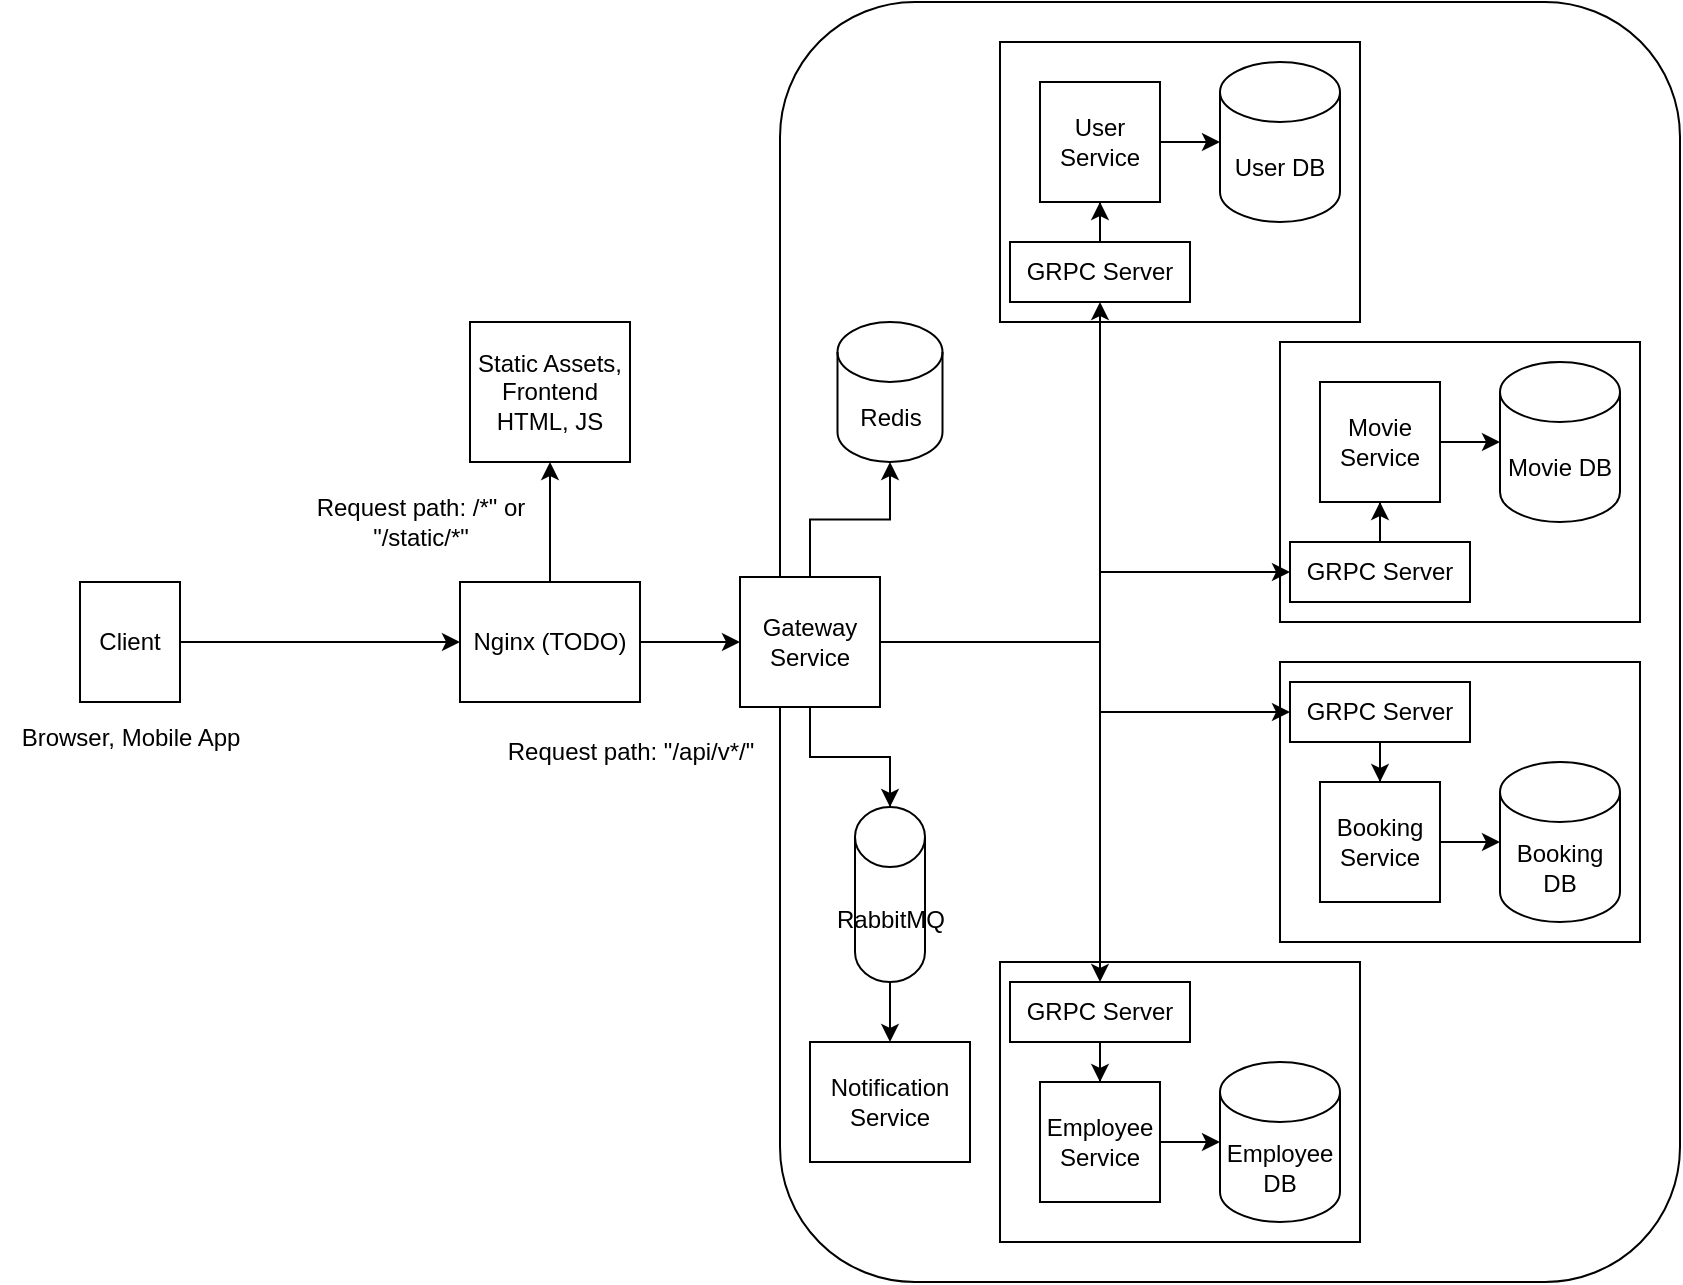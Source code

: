 <mxfile version="20.6.0" type="device"><diagram id="goHEIU9LMS_2Ju_cT0DD" name="Page-1"><mxGraphModel dx="2333" dy="1870" grid="1" gridSize="10" guides="1" tooltips="1" connect="1" arrows="1" fold="1" page="1" pageScale="1" pageWidth="850" pageHeight="1100" math="0" shadow="0"><root><mxCell id="0"/><mxCell id="1" parent="0"/><mxCell id="iLLu2kqP-KYAxn4H_11A-66" value="" style="rounded=1;whiteSpace=wrap;html=1;fillColor=none;" vertex="1" parent="1"><mxGeometry x="380" y="-100" width="450" height="640" as="geometry"/></mxCell><mxCell id="iLLu2kqP-KYAxn4H_11A-17" value="" style="rounded=0;whiteSpace=wrap;html=1;fillColor=none;" vertex="1" parent="1"><mxGeometry x="490" y="-80" width="180" height="140" as="geometry"/></mxCell><mxCell id="iLLu2kqP-KYAxn4H_11A-2" style="edgeStyle=orthogonalEdgeStyle;rounded=0;orthogonalLoop=1;jettySize=auto;html=1;" edge="1" parent="1" source="iLLu2kqP-KYAxn4H_11A-1"><mxGeometry relative="1" as="geometry"><mxPoint x="220" y="220" as="targetPoint"/></mxGeometry></mxCell><mxCell id="iLLu2kqP-KYAxn4H_11A-1" value="Client" style="rounded=0;whiteSpace=wrap;html=1;" vertex="1" parent="1"><mxGeometry x="30" y="190" width="50" height="60" as="geometry"/></mxCell><mxCell id="iLLu2kqP-KYAxn4H_11A-4" style="edgeStyle=orthogonalEdgeStyle;rounded=0;orthogonalLoop=1;jettySize=auto;html=1;entryX=0.5;entryY=1;entryDx=0;entryDy=0;" edge="1" parent="1" source="iLLu2kqP-KYAxn4H_11A-3" target="iLLu2kqP-KYAxn4H_11A-5"><mxGeometry relative="1" as="geometry"><mxPoint x="265" y="140" as="targetPoint"/></mxGeometry></mxCell><mxCell id="iLLu2kqP-KYAxn4H_11A-8" style="edgeStyle=orthogonalEdgeStyle;rounded=0;orthogonalLoop=1;jettySize=auto;html=1;entryX=0;entryY=0.5;entryDx=0;entryDy=0;" edge="1" parent="1" source="iLLu2kqP-KYAxn4H_11A-3" target="iLLu2kqP-KYAxn4H_11A-9"><mxGeometry relative="1" as="geometry"><mxPoint x="410" y="220" as="targetPoint"/></mxGeometry></mxCell><mxCell id="iLLu2kqP-KYAxn4H_11A-3" value="Nginx (TODO)" style="rounded=0;whiteSpace=wrap;html=1;" vertex="1" parent="1"><mxGeometry x="220" y="190" width="90" height="60" as="geometry"/></mxCell><mxCell id="iLLu2kqP-KYAxn4H_11A-5" value="Static Assets, Frontend HTML, JS" style="rounded=0;whiteSpace=wrap;html=1;" vertex="1" parent="1"><mxGeometry x="225" y="60" width="80" height="70" as="geometry"/></mxCell><mxCell id="iLLu2kqP-KYAxn4H_11A-6" value="Request path: /*&quot; or&lt;br&gt;&quot;/static/*&quot;" style="text;html=1;align=center;verticalAlign=middle;resizable=0;points=[];autosize=1;strokeColor=none;fillColor=none;" vertex="1" parent="1"><mxGeometry x="135" y="140" width="130" height="40" as="geometry"/></mxCell><mxCell id="iLLu2kqP-KYAxn4H_11A-7" value="Request path: &quot;/api/v*/&quot;" style="text;html=1;align=center;verticalAlign=middle;resizable=0;points=[];autosize=1;strokeColor=none;fillColor=none;" vertex="1" parent="1"><mxGeometry x="230" y="260" width="150" height="30" as="geometry"/></mxCell><mxCell id="iLLu2kqP-KYAxn4H_11A-27" style="edgeStyle=orthogonalEdgeStyle;rounded=0;orthogonalLoop=1;jettySize=auto;html=1;entryX=0.5;entryY=1;entryDx=0;entryDy=0;" edge="1" parent="1" source="iLLu2kqP-KYAxn4H_11A-9" target="iLLu2kqP-KYAxn4H_11A-18"><mxGeometry relative="1" as="geometry"><Array as="points"><mxPoint x="540" y="220"/></Array></mxGeometry></mxCell><mxCell id="iLLu2kqP-KYAxn4H_11A-31" style="edgeStyle=orthogonalEdgeStyle;rounded=0;orthogonalLoop=1;jettySize=auto;html=1;entryX=0.5;entryY=0;entryDx=0;entryDy=0;" edge="1" parent="1" source="iLLu2kqP-KYAxn4H_11A-9" target="iLLu2kqP-KYAxn4H_11A-25"><mxGeometry relative="1" as="geometry"/></mxCell><mxCell id="iLLu2kqP-KYAxn4H_11A-33" style="edgeStyle=orthogonalEdgeStyle;rounded=0;orthogonalLoop=1;jettySize=auto;html=1;entryX=0.5;entryY=1;entryDx=0;entryDy=0;entryPerimeter=0;" edge="1" parent="1" source="iLLu2kqP-KYAxn4H_11A-9" target="iLLu2kqP-KYAxn4H_11A-32"><mxGeometry relative="1" as="geometry"/></mxCell><mxCell id="iLLu2kqP-KYAxn4H_11A-49" style="edgeStyle=orthogonalEdgeStyle;rounded=0;orthogonalLoop=1;jettySize=auto;html=1;entryX=0;entryY=0.5;entryDx=0;entryDy=0;" edge="1" parent="1" source="iLLu2kqP-KYAxn4H_11A-9" target="iLLu2kqP-KYAxn4H_11A-47"><mxGeometry relative="1" as="geometry"><Array as="points"><mxPoint x="540" y="220"/><mxPoint x="540" y="255"/></Array></mxGeometry></mxCell><mxCell id="iLLu2kqP-KYAxn4H_11A-57" style="edgeStyle=orthogonalEdgeStyle;rounded=0;orthogonalLoop=1;jettySize=auto;html=1;entryX=0;entryY=0.5;entryDx=0;entryDy=0;" edge="1" parent="1" source="iLLu2kqP-KYAxn4H_11A-9" target="iLLu2kqP-KYAxn4H_11A-56"><mxGeometry relative="1" as="geometry"><Array as="points"><mxPoint x="540" y="220"/><mxPoint x="540" y="185"/></Array></mxGeometry></mxCell><mxCell id="iLLu2kqP-KYAxn4H_11A-64" value="" style="edgeStyle=orthogonalEdgeStyle;rounded=0;orthogonalLoop=1;jettySize=auto;html=1;" edge="1" parent="1" source="iLLu2kqP-KYAxn4H_11A-9" target="iLLu2kqP-KYAxn4H_11A-62"><mxGeometry relative="1" as="geometry"/></mxCell><mxCell id="iLLu2kqP-KYAxn4H_11A-9" value="Gateway Service" style="rounded=0;whiteSpace=wrap;html=1;" vertex="1" parent="1"><mxGeometry x="360" y="187.5" width="70" height="65" as="geometry"/></mxCell><mxCell id="iLLu2kqP-KYAxn4H_11A-15" style="edgeStyle=orthogonalEdgeStyle;rounded=0;orthogonalLoop=1;jettySize=auto;html=1;" edge="1" parent="1" source="iLLu2kqP-KYAxn4H_11A-14" target="iLLu2kqP-KYAxn4H_11A-16"><mxGeometry relative="1" as="geometry"><mxPoint x="600" y="-20" as="targetPoint"/></mxGeometry></mxCell><mxCell id="iLLu2kqP-KYAxn4H_11A-14" value="User Service" style="rounded=0;whiteSpace=wrap;html=1;" vertex="1" parent="1"><mxGeometry x="510" y="-60" width="60" height="60" as="geometry"/></mxCell><mxCell id="iLLu2kqP-KYAxn4H_11A-16" value="User DB" style="shape=cylinder3;whiteSpace=wrap;html=1;boundedLbl=1;backgroundOutline=1;size=15;" vertex="1" parent="1"><mxGeometry x="600" y="-70" width="60" height="80" as="geometry"/></mxCell><mxCell id="iLLu2kqP-KYAxn4H_11A-19" style="edgeStyle=orthogonalEdgeStyle;rounded=0;orthogonalLoop=1;jettySize=auto;html=1;entryX=0.5;entryY=1;entryDx=0;entryDy=0;" edge="1" parent="1" source="iLLu2kqP-KYAxn4H_11A-18" target="iLLu2kqP-KYAxn4H_11A-14"><mxGeometry relative="1" as="geometry"/></mxCell><mxCell id="iLLu2kqP-KYAxn4H_11A-18" value="GRPC Server" style="rounded=0;whiteSpace=wrap;html=1;fillColor=default;" vertex="1" parent="1"><mxGeometry x="495" y="20" width="90" height="30" as="geometry"/></mxCell><mxCell id="iLLu2kqP-KYAxn4H_11A-20" value="" style="rounded=0;whiteSpace=wrap;html=1;fillColor=none;" vertex="1" parent="1"><mxGeometry x="490" y="380" width="180" height="140" as="geometry"/></mxCell><mxCell id="iLLu2kqP-KYAxn4H_11A-21" style="edgeStyle=orthogonalEdgeStyle;rounded=0;orthogonalLoop=1;jettySize=auto;html=1;" edge="1" parent="1" source="iLLu2kqP-KYAxn4H_11A-22" target="iLLu2kqP-KYAxn4H_11A-23"><mxGeometry relative="1" as="geometry"><mxPoint x="600" y="480" as="targetPoint"/></mxGeometry></mxCell><mxCell id="iLLu2kqP-KYAxn4H_11A-22" value="Employee Service" style="rounded=0;whiteSpace=wrap;html=1;" vertex="1" parent="1"><mxGeometry x="510" y="440" width="60" height="60" as="geometry"/></mxCell><mxCell id="iLLu2kqP-KYAxn4H_11A-23" value="Employee DB" style="shape=cylinder3;whiteSpace=wrap;html=1;boundedLbl=1;backgroundOutline=1;size=15;" vertex="1" parent="1"><mxGeometry x="600" y="430" width="60" height="80" as="geometry"/></mxCell><mxCell id="iLLu2kqP-KYAxn4H_11A-34" style="edgeStyle=orthogonalEdgeStyle;rounded=0;orthogonalLoop=1;jettySize=auto;html=1;" edge="1" parent="1" source="iLLu2kqP-KYAxn4H_11A-25" target="iLLu2kqP-KYAxn4H_11A-22"><mxGeometry relative="1" as="geometry"/></mxCell><mxCell id="iLLu2kqP-KYAxn4H_11A-25" value="GRPC Server" style="rounded=0;whiteSpace=wrap;html=1;fillColor=default;" vertex="1" parent="1"><mxGeometry x="495" y="390" width="90" height="30" as="geometry"/></mxCell><mxCell id="iLLu2kqP-KYAxn4H_11A-32" value="Redis" style="shape=cylinder3;whiteSpace=wrap;html=1;boundedLbl=1;backgroundOutline=1;size=15;fillColor=default;" vertex="1" parent="1"><mxGeometry x="408.75" y="60" width="52.5" height="70" as="geometry"/></mxCell><mxCell id="iLLu2kqP-KYAxn4H_11A-42" value="" style="rounded=0;whiteSpace=wrap;html=1;fillColor=none;" vertex="1" parent="1"><mxGeometry x="630" y="230" width="180" height="140" as="geometry"/></mxCell><mxCell id="iLLu2kqP-KYAxn4H_11A-43" style="edgeStyle=orthogonalEdgeStyle;rounded=0;orthogonalLoop=1;jettySize=auto;html=1;" edge="1" parent="1" source="iLLu2kqP-KYAxn4H_11A-44" target="iLLu2kqP-KYAxn4H_11A-45"><mxGeometry relative="1" as="geometry"><mxPoint x="740" y="330" as="targetPoint"/></mxGeometry></mxCell><mxCell id="iLLu2kqP-KYAxn4H_11A-44" value="Booking Service" style="rounded=0;whiteSpace=wrap;html=1;" vertex="1" parent="1"><mxGeometry x="650" y="290" width="60" height="60" as="geometry"/></mxCell><mxCell id="iLLu2kqP-KYAxn4H_11A-45" value="Booking DB" style="shape=cylinder3;whiteSpace=wrap;html=1;boundedLbl=1;backgroundOutline=1;size=15;" vertex="1" parent="1"><mxGeometry x="740" y="280" width="60" height="80" as="geometry"/></mxCell><mxCell id="iLLu2kqP-KYAxn4H_11A-46" style="edgeStyle=orthogonalEdgeStyle;rounded=0;orthogonalLoop=1;jettySize=auto;html=1;" edge="1" parent="1" source="iLLu2kqP-KYAxn4H_11A-47" target="iLLu2kqP-KYAxn4H_11A-44"><mxGeometry relative="1" as="geometry"/></mxCell><mxCell id="iLLu2kqP-KYAxn4H_11A-47" value="GRPC Server" style="rounded=0;whiteSpace=wrap;html=1;fillColor=default;" vertex="1" parent="1"><mxGeometry x="635" y="240" width="90" height="30" as="geometry"/></mxCell><mxCell id="iLLu2kqP-KYAxn4H_11A-51" value="" style="rounded=0;whiteSpace=wrap;html=1;fillColor=none;" vertex="1" parent="1"><mxGeometry x="630" y="70" width="180" height="140" as="geometry"/></mxCell><mxCell id="iLLu2kqP-KYAxn4H_11A-52" style="edgeStyle=orthogonalEdgeStyle;rounded=0;orthogonalLoop=1;jettySize=auto;html=1;" edge="1" parent="1" source="iLLu2kqP-KYAxn4H_11A-53" target="iLLu2kqP-KYAxn4H_11A-54"><mxGeometry relative="1" as="geometry"><mxPoint x="740" y="130" as="targetPoint"/></mxGeometry></mxCell><mxCell id="iLLu2kqP-KYAxn4H_11A-53" value="Movie Service" style="rounded=0;whiteSpace=wrap;html=1;" vertex="1" parent="1"><mxGeometry x="650" y="90" width="60" height="60" as="geometry"/></mxCell><mxCell id="iLLu2kqP-KYAxn4H_11A-54" value="Movie DB" style="shape=cylinder3;whiteSpace=wrap;html=1;boundedLbl=1;backgroundOutline=1;size=15;" vertex="1" parent="1"><mxGeometry x="740" y="80" width="60" height="80" as="geometry"/></mxCell><mxCell id="iLLu2kqP-KYAxn4H_11A-55" style="edgeStyle=orthogonalEdgeStyle;rounded=0;orthogonalLoop=1;jettySize=auto;html=1;entryX=0.5;entryY=1;entryDx=0;entryDy=0;" edge="1" parent="1" source="iLLu2kqP-KYAxn4H_11A-56" target="iLLu2kqP-KYAxn4H_11A-53"><mxGeometry relative="1" as="geometry"/></mxCell><mxCell id="iLLu2kqP-KYAxn4H_11A-56" value="GRPC Server" style="rounded=0;whiteSpace=wrap;html=1;fillColor=default;" vertex="1" parent="1"><mxGeometry x="635" y="170" width="90" height="30" as="geometry"/></mxCell><mxCell id="iLLu2kqP-KYAxn4H_11A-59" value="Browser, Mobile App" style="text;html=1;align=center;verticalAlign=middle;resizable=0;points=[];autosize=1;strokeColor=none;fillColor=none;" vertex="1" parent="1"><mxGeometry x="-10" y="252.5" width="130" height="30" as="geometry"/></mxCell><mxCell id="iLLu2kqP-KYAxn4H_11A-60" value="Notification Service" style="rounded=0;whiteSpace=wrap;html=1;fillColor=default;" vertex="1" parent="1"><mxGeometry x="395" y="420" width="80" height="60" as="geometry"/></mxCell><mxCell id="iLLu2kqP-KYAxn4H_11A-65" style="edgeStyle=orthogonalEdgeStyle;rounded=0;orthogonalLoop=1;jettySize=auto;html=1;entryX=0.5;entryY=0;entryDx=0;entryDy=0;" edge="1" parent="1" source="iLLu2kqP-KYAxn4H_11A-62" target="iLLu2kqP-KYAxn4H_11A-60"><mxGeometry relative="1" as="geometry"/></mxCell><mxCell id="iLLu2kqP-KYAxn4H_11A-62" value="RabbitMQ" style="shape=cylinder3;whiteSpace=wrap;html=1;boundedLbl=1;backgroundOutline=1;size=15;fillColor=default;" vertex="1" parent="1"><mxGeometry x="417.5" y="302.5" width="35" height="87.5" as="geometry"/></mxCell><mxCell id="iLLu2kqP-KYAxn4H_11A-63" value="" style="edgeStyle=orthogonalEdgeStyle;rounded=0;orthogonalLoop=1;jettySize=auto;html=1;entryX=0.5;entryY=0;entryDx=0;entryDy=0;endArrow=none;" edge="1" parent="1" source="iLLu2kqP-KYAxn4H_11A-9" target="iLLu2kqP-KYAxn4H_11A-62"><mxGeometry relative="1" as="geometry"><mxPoint x="435" y="252.5" as="sourcePoint"/><mxPoint x="435" y="360" as="targetPoint"/></mxGeometry></mxCell></root></mxGraphModel></diagram></mxfile>